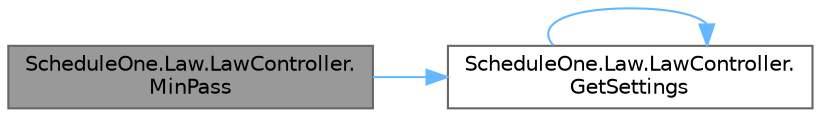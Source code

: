 digraph "ScheduleOne.Law.LawController.MinPass"
{
 // LATEX_PDF_SIZE
  bgcolor="transparent";
  edge [fontname=Helvetica,fontsize=10,labelfontname=Helvetica,labelfontsize=10];
  node [fontname=Helvetica,fontsize=10,shape=box,height=0.2,width=0.4];
  rankdir="LR";
  Node1 [id="Node000001",label="ScheduleOne.Law.LawController.\lMinPass",height=0.2,width=0.4,color="gray40", fillcolor="grey60", style="filled", fontcolor="black",tooltip=" "];
  Node1 -> Node2 [id="edge1_Node000001_Node000002",color="steelblue1",style="solid",tooltip=" "];
  Node2 [id="Node000002",label="ScheduleOne.Law.LawController.\lGetSettings",height=0.2,width=0.4,color="grey40", fillcolor="white", style="filled",URL="$class_schedule_one_1_1_law_1_1_law_controller.html#a11fdbc46c21a4df3f5beef57400144c0",tooltip=" "];
  Node2 -> Node2 [id="edge2_Node000002_Node000002",color="steelblue1",style="solid",tooltip=" "];
}
